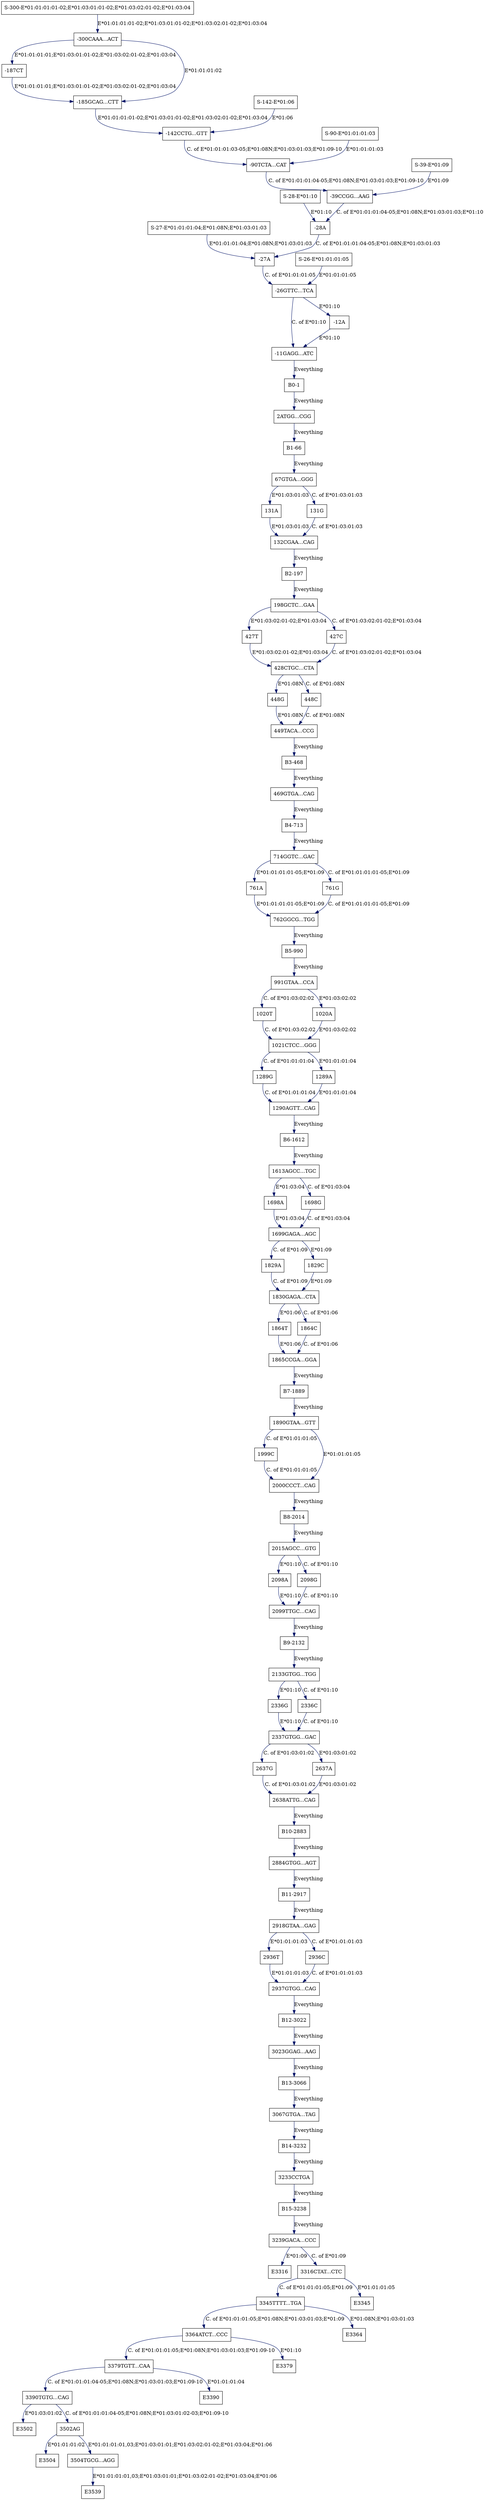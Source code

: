 digraph G {
  "469GTGA...CAG" [shape=box, ];
  "B6-1612" [shape=box, ];
  "-187CT" [shape=box, ];
  "E3504" [shape=box, ];
  "-26GTTC...TCA" [shape=box, ];
  "1021CTCC...GGG" [shape=box, ];
  "3364ATCT...CCC" [shape=box, ];
  "B12-3022" [shape=box, ];
  "S-28-E*01:10" [shape=box, ];
  "3345TTTT...TGA" [shape=box, ];
  "2638ATTG...CAG" [shape=box, ];
  "B4-713" [shape=box, ];
  "1698A" [shape=box, ];
  "B13-3066" [shape=box, ];
  "448G" [shape=box, ];
  "-185GCAG...CTT" [shape=box, ];
  "428CTGC...CTA" [shape=box, ];
  "449TACA...CCG" [shape=box, ];
  "427T" [shape=box, ];
  "1890GTAA...GTT" [shape=box, ];
  "1289G" [shape=box, ];
  "S-27-E*01:01:01:04;E*01:08N;E*01:03:01:03" [shape=box, ];
  "1613AGCC...TGC" [shape=box, ];
  "2937GTGG...CAG" [shape=box, ];
  "3390TGTG...CAG" [shape=box, ];
  "2918GTAA...GAG" [shape=box, ];
  "B2-197" [shape=box, ];
  "2336G" [shape=box, ];
  "3379TGTT...CAA" [shape=box, ];
  "2637G" [shape=box, ];
  "1829A" [shape=box, ];
  "E3316" [shape=box, ];
  "-28A" [shape=box, ];
  "198GCTC...GAA" [shape=box, ];
  "2336C" [shape=box, ];
  "3023GGAG...AAG" [shape=box, ];
  "B11-2917" [shape=box, ];
  "3239GACA...CCC" [shape=box, ];
  "-142CCTG...GTT" [shape=box, ];
  "1999C" [shape=box, ];
  "1864T" [shape=box, ];
  "67GTGA...GGG" [shape=box, ];
  "2637A" [shape=box, ];
  "B14-3232" [shape=box, ];
  "E3390" [shape=box, ];
  "2936T" [shape=box, ];
  "B10-2883" [shape=box, ];
  "E3379" [shape=box, ];
  "E3539" [shape=box, ];
  "761A" [shape=box, ];
  "1020T" [shape=box, ];
  "131A" [shape=box, ];
  "-300CAAA...ACT" [shape=box, ];
  "2337GTGG...GAC" [shape=box, ];
  "1829C" [shape=box, ];
  "2099TTGC...CAG" [shape=box, ];
  "1698G" [shape=box, ];
  "S-90-E*01:01:01:03" [shape=box, ];
  "1290AGTT...CAG" [shape=box, ];
  "2098A" [shape=box, ];
  "2ATGG...CGG" [shape=box, ];
  "3504TGCG...AGG" [shape=box, ];
  "1864C" [shape=box, ];
  "E3502" [shape=box, ];
  "-90TCTA...CAT" [shape=box, ];
  "1020A" [shape=box, ];
  "3316CTAT...CTC" [shape=box, ];
  "991GTAA...CCA" [shape=box, ];
  "-39CCGG...AAG" [shape=box, ];
  "2000CCCT...CAG" [shape=box, ];
  "3233CCTGA" [shape=box, ];
  "761G" [shape=box, ];
  "2936C" [shape=box, ];
  "2098G" [shape=box, ];
  "427C" [shape=box, ];
  "B8-2014" [shape=box, ];
  "-27A" [shape=box, ];
  "1289A" [shape=box, ];
  "2884GTGG...AGT" [shape=box, ];
  "B5-990" [shape=box, ];
  "S-26-E*01:01:01:05" [shape=box, ];
  "S-300-E*01:01:01:01-02;E*01:03:01:01-02;E*01:03:02:01-02;E*01:03:04" [
  shape=box, ];
  "1830GAGA...CTA" [shape=box, ];
  "762GGCG...TGG" [shape=box, ];
  "132CGAA...CAG" [shape=box, ];
  "S-39-E*01:09" [shape=box, ];
  "131G" [shape=box, ];
  "2015AGCC...GTG" [shape=box, ];
  "2133GTGG...TGG" [shape=box, ];
  "B3-468" [shape=box, ];
  "-11GAGG...ATC" [shape=box, ];
  "S-142-E*01:06" [shape=box, ];
  "E3364" [shape=box, ];
  "448C" [shape=box, ];
  "E3345" [shape=box, ];
  "3502AG" [shape=box, ];
  "B7-1889" [shape=box, ];
  "714GGTC...GAC" [shape=box, ];
  "1699GAGA...AGC" [shape=box, ];
  "1865CCGA...GGA" [shape=box, ];
  "-12A" [shape=box, ];
  "B0-1" [shape=box, ];
  "B9-2132" [shape=box, ];
  "B15-3238" [shape=box, ];
  "B1-66" [shape=box, ];
  "3067GTGA...TAG" [shape=box, ];
  
  
  edge [color="#001267", ];
  "469GTGA...CAG" -> "B4-713" [label="Everything", ];
  "B6-1612" -> "1613AGCC...TGC" [label="Everything", ];
  "-187CT" -> "-185GCAG...CTT" [label="E*01:01:01:01;E*01:03:01:01-02;E*01:03:02:01-02;E*01:03:04",
                                ];
  "-26GTTC...TCA" -> "-12A" [label="E*01:10", ];
  "-26GTTC...TCA" -> "-11GAGG...ATC" [label="C. of E*01:10", ];
  "1021CTCC...GGG" -> "1289A" [label="E*01:01:01:04", ];
  "1021CTCC...GGG" -> "1289G" [label="C. of E*01:01:01:04", ];
  "3364ATCT...CCC" -> "E3379" [label="E*01:10", ];
  "3364ATCT...CCC" -> "3379TGTT...CAA" [label="C. of E*01:01:01:05;E*01:08N;E*01:03:01:03;E*01:09-10",
                                        ];
  "B12-3022" -> "3023GGAG...AAG" [label="Everything", ];
  "S-28-E*01:10" -> "-28A" [label="E*01:10", ];
  "3345TTTT...TGA" -> "E3364" [label="E*01:08N;E*01:03:01:03", ];
  "3345TTTT...TGA" -> "3364ATCT...CCC" [label="C. of E*01:01:01:05;E*01:08N;E*01:03:01:03;E*01:09",
                                        ];
  "2638ATTG...CAG" -> "B10-2883" [label="Everything", ];
  "B4-713" -> "714GGTC...GAC" [label="Everything", ];
  "1698A" -> "1699GAGA...AGC" [label="E*01:03:04", ];
  "B13-3066" -> "3067GTGA...TAG" [label="Everything", ];
  "448G" -> "449TACA...CCG" [label="E*01:08N", ];
  "-185GCAG...CTT" -> "-142CCTG...GTT" [label="E*01:01:01:01-02;E*01:03:01:01-02;E*01:03:02:01-02;E*01:03:04",
                                        ];
  "428CTGC...CTA" -> "448C" [label="C. of E*01:08N", ];
  "428CTGC...CTA" -> "448G" [label="E*01:08N", ];
  "449TACA...CCG" -> "B3-468" [label="Everything", ];
  "427T" -> "428CTGC...CTA" [label="E*01:03:02:01-02;E*01:03:04", ];
  "1890GTAA...GTT" -> "1999C" [label="C. of E*01:01:01:05", ];
  "1890GTAA...GTT" -> "2000CCCT...CAG" [label="E*01:01:01:05", ];
  "1289G" -> "1290AGTT...CAG" [label="C. of E*01:01:01:04", ];
  "S-27-E*01:01:01:04;E*01:08N;E*01:03:01:03" -> "-27A" [label="E*01:01:01:04;E*01:08N;E*01:03:01:03",
                                                         ];
  "1613AGCC...TGC" -> "1698A" [label="E*01:03:04", ];
  "1613AGCC...TGC" -> "1698G" [label="C. of E*01:03:04", ];
  "2937GTGG...CAG" -> "B12-3022" [label="Everything", ];
  "3390TGTG...CAG" -> "E3502" [label="E*01:03:01:02", ];
  "3390TGTG...CAG" -> "3502AG" [label="C. of E*01:01:01:04-05;E*01:08N;E*01:03:01:02-03;E*01:09-10",
                                ];
  "2918GTAA...GAG" -> "2936C" [label="C. of E*01:01:01:03", ];
  "2918GTAA...GAG" -> "2936T" [label="E*01:01:01:03", ];
  "B2-197" -> "198GCTC...GAA" [label="Everything", ];
  "2336G" -> "2337GTGG...GAC" [label="E*01:10", ];
  "3379TGTT...CAA" -> "E3390" [label="E*01:01:01:04", ];
  "3379TGTT...CAA" -> "3390TGTG...CAG" [label="C. of E*01:01:01:04-05;E*01:08N;E*01:03:01:03;E*01:09-10",
                                        ];
  "2637G" -> "2638ATTG...CAG" [label="C. of E*01:03:01:02", ];
  "1829A" -> "1830GAGA...CTA" [label="C. of E*01:09", ];
  "-28A" -> "-27A" [label="C. of E*01:01:01:04-05;E*01:08N;E*01:03:01:03", ];
  "198GCTC...GAA" -> "427C" [label="C. of E*01:03:02:01-02;E*01:03:04", ];
  "198GCTC...GAA" -> "427T" [label="E*01:03:02:01-02;E*01:03:04", ];
  "2336C" -> "2337GTGG...GAC" [label="C. of E*01:10", ];
  "3023GGAG...AAG" -> "B13-3066" [label="Everything", ];
  "B11-2917" -> "2918GTAA...GAG" [label="Everything", ];
  "3239GACA...CCC" -> "E3316" [label="E*01:09", ];
  "3239GACA...CCC" -> "3316CTAT...CTC" [label="C. of E*01:09", ];
  "-142CCTG...GTT" -> "-90TCTA...CAT" [label="C. of E*01:01:01:03-05;E*01:08N;E*01:03:01:03;E*01:09-10",
                                       ];
  "1999C" -> "2000CCCT...CAG" [label="C. of E*01:01:01:05", ];
  "1864T" -> "1865CCGA...GGA" [label="E*01:06", ];
  "67GTGA...GGG" -> "131A" [label="E*01:03:01:03", ];
  "67GTGA...GGG" -> "131G" [label="C. of E*01:03:01:03", ];
  "2637A" -> "2638ATTG...CAG" [label="E*01:03:01:02", ];
  "B14-3232" -> "3233CCTGA" [label="Everything", ];
  "2936T" -> "2937GTGG...CAG" [label="E*01:01:01:03", ];
  "B10-2883" -> "2884GTGG...AGT" [label="Everything", ];
  "761A" -> "762GGCG...TGG" [label="E*01:01:01:01-05;E*01:09", ];
  "1020T" -> "1021CTCC...GGG" [label="C. of E*01:03:02:02", ];
  "131A" -> "132CGAA...CAG" [label="E*01:03:01:03", ];
  "-300CAAA...ACT" -> "-187CT" [label="E*01:01:01:01;E*01:03:01:01-02;E*01:03:02:01-02;E*01:03:04",
                                ];
  "-300CAAA...ACT" -> "-185GCAG...CTT" [label="E*01:01:01:02", ];
  "2337GTGG...GAC" -> "2637A" [label="E*01:03:01:02", ];
  "2337GTGG...GAC" -> "2637G" [label="C. of E*01:03:01:02", ];
  "1829C" -> "1830GAGA...CTA" [label="E*01:09", ];
  "2099TTGC...CAG" -> "B9-2132" [label="Everything", ];
  "1698G" -> "1699GAGA...AGC" [label="C. of E*01:03:04", ];
  "S-90-E*01:01:01:03" -> "-90TCTA...CAT" [label="E*01:01:01:03", ];
  "1290AGTT...CAG" -> "B6-1612" [label="Everything", ];
  "2098A" -> "2099TTGC...CAG" [label="E*01:10", ];
  "2ATGG...CGG" -> "B1-66" [label="Everything", ];
  "3504TGCG...AGG" -> "E3539" [label="E*01:01:01:01,03;E*01:03:01:01;E*01:03:02:01-02;E*01:03:04;E*01:06",
                               ];
  "1864C" -> "1865CCGA...GGA" [label="C. of E*01:06", ];
  "-90TCTA...CAT" -> "-39CCGG...AAG" [label="C. of E*01:01:01:04-05;E*01:08N;E*01:03:01:03;E*01:09-10",
                                      ];
  "1020A" -> "1021CTCC...GGG" [label="E*01:03:02:02", ];
  "3316CTAT...CTC" -> "E3345" [label="E*01:01:01:05", ];
  "3316CTAT...CTC" -> "3345TTTT...TGA" [label="C. of E*01:01:01:05;E*01:09", ];
  "991GTAA...CCA" -> "1020A" [label="E*01:03:02:02", ];
  "991GTAA...CCA" -> "1020T" [label="C. of E*01:03:02:02", ];
  "-39CCGG...AAG" -> "-28A" [label="C. of E*01:01:01:04-05;E*01:08N;E*01:03:01:03;E*01:10",
                             ];
  "2000CCCT...CAG" -> "B8-2014" [label="Everything", ];
  "3233CCTGA" -> "B15-3238" [label="Everything", ];
  "761G" -> "762GGCG...TGG" [label="C. of E*01:01:01:01-05;E*01:09", ];
  "2936C" -> "2937GTGG...CAG" [label="C. of E*01:01:01:03", ];
  "2098G" -> "2099TTGC...CAG" [label="C. of E*01:10", ];
  "427C" -> "428CTGC...CTA" [label="C. of E*01:03:02:01-02;E*01:03:04", ];
  "B8-2014" -> "2015AGCC...GTG" [label="Everything", ];
  "-27A" -> "-26GTTC...TCA" [label="C. of E*01:01:01:05", ];
  "1289A" -> "1290AGTT...CAG" [label="E*01:01:01:04", ];
  "2884GTGG...AGT" -> "B11-2917" [label="Everything", ];
  "B5-990" -> "991GTAA...CCA" [label="Everything", ];
  "S-26-E*01:01:01:05" -> "-26GTTC...TCA" [label="E*01:01:01:05", ];
  "S-300-E*01:01:01:01-02;E*01:03:01:01-02;E*01:03:02:01-02;E*01:03:04" -> "-300CAAA...ACT" [
  label="E*01:01:01:01-02;E*01:03:01:01-02;E*01:03:02:01-02;E*01:03:04", ];
  "1830GAGA...CTA" -> "1864C" [label="C. of E*01:06", ];
  "1830GAGA...CTA" -> "1864T" [label="E*01:06", ];
  "762GGCG...TGG" -> "B5-990" [label="Everything", ];
  "132CGAA...CAG" -> "B2-197" [label="Everything", ];
  "S-39-E*01:09" -> "-39CCGG...AAG" [label="E*01:09", ];
  "131G" -> "132CGAA...CAG" [label="C. of E*01:03:01:03", ];
  "2015AGCC...GTG" -> "2098A" [label="E*01:10", ];
  "2015AGCC...GTG" -> "2098G" [label="C. of E*01:10", ];
  "2133GTGG...TGG" -> "2336C" [label="C. of E*01:10", ];
  "2133GTGG...TGG" -> "2336G" [label="E*01:10", ];
  "B3-468" -> "469GTGA...CAG" [label="Everything", ];
  "-11GAGG...ATC" -> "B0-1" [label="Everything", ];
  "S-142-E*01:06" -> "-142CCTG...GTT" [label="E*01:06", ];
  "448C" -> "449TACA...CCG" [label="C. of E*01:08N", ];
  "3502AG" -> "E3504" [label="E*01:01:01:02", ];
  "3502AG" -> "3504TGCG...AGG" [label="E*01:01:01:01,03;E*01:03:01:01;E*01:03:02:01-02;E*01:03:04;E*01:06",
                                ];
  "B7-1889" -> "1890GTAA...GTT" [label="Everything", ];
  "714GGTC...GAC" -> "761A" [label="E*01:01:01:01-05;E*01:09", ];
  "714GGTC...GAC" -> "761G" [label="C. of E*01:01:01:01-05;E*01:09", ];
  "1699GAGA...AGC" -> "1829A" [label="C. of E*01:09", ];
  "1699GAGA...AGC" -> "1829C" [label="E*01:09", ];
  "1865CCGA...GGA" -> "B7-1889" [label="Everything", ];
  "-12A" -> "-11GAGG...ATC" [label="E*01:10", ];
  "B0-1" -> "2ATGG...CGG" [label="Everything", ];
  "B9-2132" -> "2133GTGG...TGG" [label="Everything", ];
  "B15-3238" -> "3239GACA...CCC" [label="Everything", ];
  "B1-66" -> "67GTGA...GGG" [label="Everything", ];
  "3067GTGA...TAG" -> "B14-3232" [label="Everything", ];
  
  }